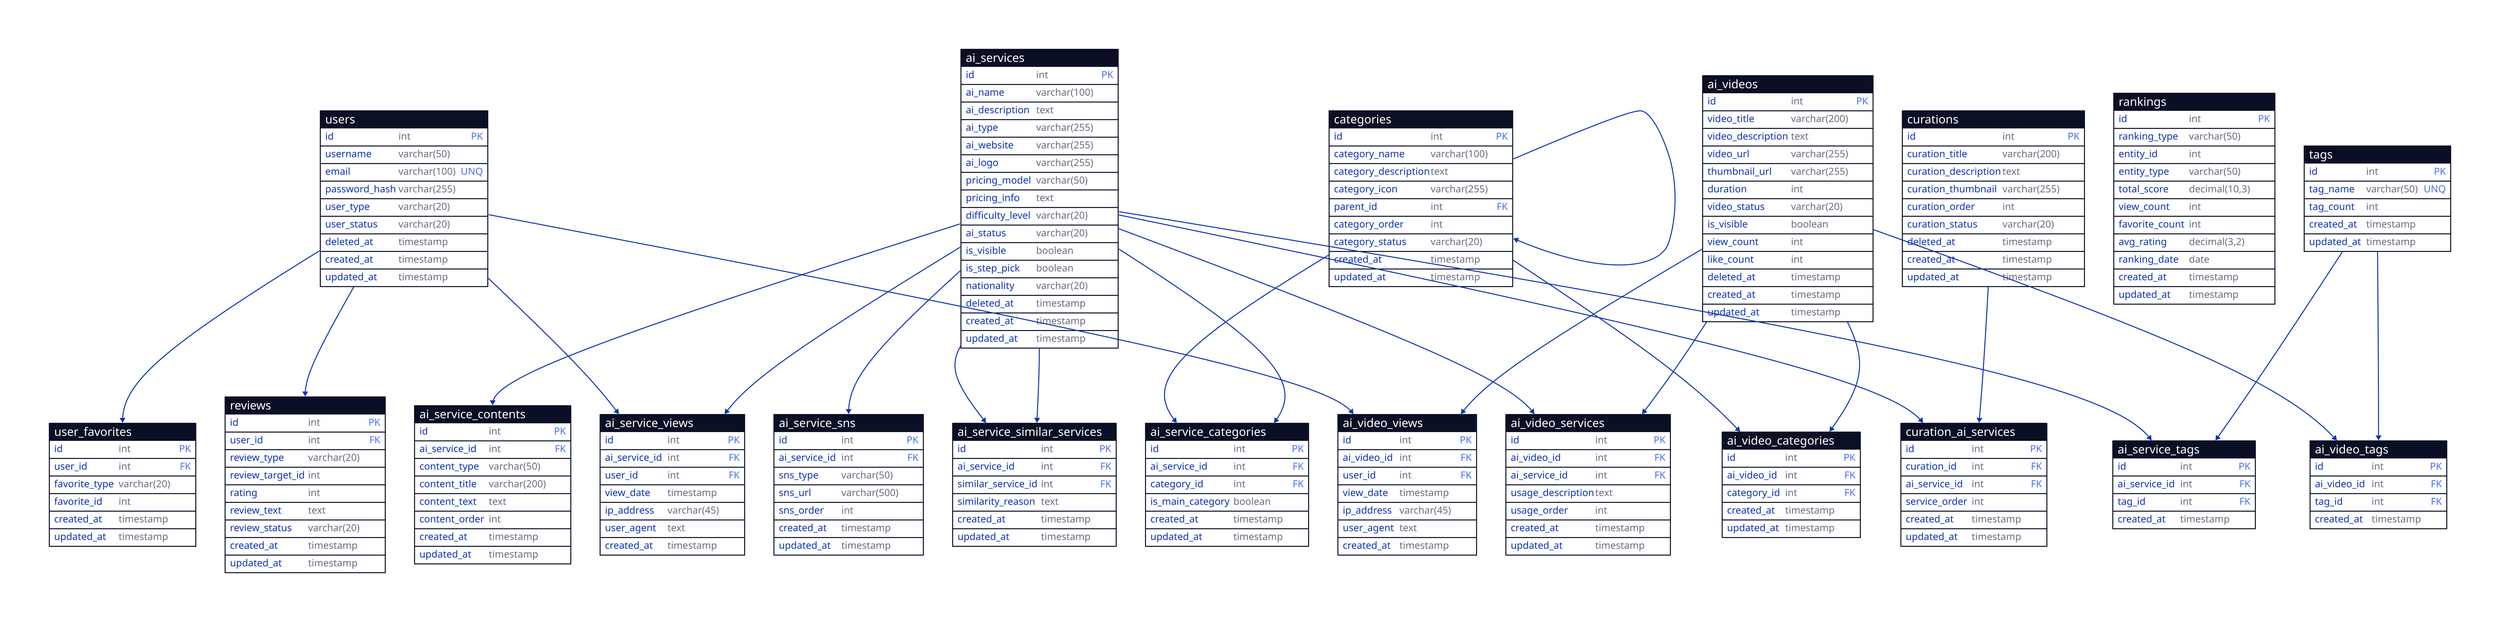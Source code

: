# StepAI API Database Schema - AI 서비스 소개 및 이용방법 추천 서비스

# Users 테이블 (회원)
users: {
  shape: sql_table
  id: int {constraint: primary_key}
  username: varchar(50) 
  email: varchar(100) {constraint: unique}
  password_hash: varchar(255)
  user_type: varchar(20) # member, admin
  user_status: varchar(20) # active, inactive, pending, deleted
  deleted_at: timestamp
  created_at: timestamp
  updated_at: timestamp
}

# AI Services 테이블 (AI 서비스)
ai_services: {
  shape: sql_table
  id: int {constraint: primary_key}
  ai_name: varchar(100)
  ai_description: text
  ai_type: varchar(255) # LLM, RAG, GPTs, Image_Generation, Video_Generation, etc.
  ai_website: varchar(255)
  ai_logo: varchar(255)
  pricing_model: varchar(50) # free, freemium, paid, subscription
  pricing_info: text
  difficulty_level: varchar(20) # beginner, intermediate, advanced
  ai_status: varchar(20) # active, inactive, pending, deleted
  is_visible: boolean # 사이트 노출여부
  is_step_pick: boolean # Step Pick 여부
  nationality: varchar(20)
  deleted_at: timestamp
  created_at: timestamp
  updated_at: timestamp
}

# AI Videos 테이블 (AI 영상)
ai_videos: {
  shape: sql_table
  id: int {constraint: primary_key}
  video_title: varchar(200)
  video_description: text
  video_url: varchar(255)
  thumbnail_url: varchar(255)
  duration: int # 초 단위
  video_status: varchar(20) # active, inactive, pending, deleted
  is_visible: boolean # 사이트 노출여부
  view_count: int
  like_count: int
  deleted_at: timestamp
  created_at: timestamp
  updated_at: timestamp
}

# Categories 테이블 (카테고리 - 메인/서브 구조)
categories: {
  shape: sql_table
  id: int {constraint: primary_key}
  category_name: varchar(100)
  category_description: text
  category_icon: varchar(255)
  parent_id: int {constraint: foreign_key} # 부모 카테고리 ID (NULL이면 메인 카테고리)
  category_order: int
  category_status: varchar(20) # active, inactive
  created_at: timestamp
  updated_at: timestamp
}

# Curations 테이블 (큐레이션)
curations: {
  shape: sql_table
  id: int {constraint: primary_key}
  curation_title: varchar(200)
  curation_description: text
  curation_thumbnail: varchar(255)
  curation_order: int
  curation_status: varchar(20) # active, inactive, pending, deleted
  deleted_at: timestamp
  created_at: timestamp
  updated_at: timestamp
}

# AI Service Categories 테이블 (AI 서비스-카테고리 관계)
ai_service_categories: {
  shape: sql_table
  id: int {constraint: primary_key}
  ai_service_id: int {constraint: foreign_key}
  category_id: int {constraint: foreign_key}
  is_main_category: boolean # 메인(대표) 카테고리 여부
  created_at: timestamp
  updated_at: timestamp
}

# AI Video Categories 테이블 (AI 영상-카테고리 관계)
ai_video_categories: {
  shape: sql_table
  id: int {constraint: primary_key}
  ai_video_id: int {constraint: foreign_key}
  category_id: int {constraint: foreign_key}
  created_at: timestamp
  updated_at: timestamp
}

# AI Video Services 테이블 (AI 영상에서 사용된 AI 서비스)
ai_video_services: {
  shape: sql_table
  id: int {constraint: primary_key}
  ai_video_id: int {constraint: foreign_key}
  ai_service_id: int {constraint: foreign_key}
  usage_description: text
  usage_order: int # 사용 순서
  created_at: timestamp
  updated_at: timestamp
}

# Curation AI Services 테이블 (큐레이션에 포함된 AI 서비스)
curation_ai_services: {
  shape: sql_table
  id: int {constraint: primary_key}
  curation_id: int {constraint: foreign_key}
  ai_service_id: int {constraint: foreign_key}
  service_order: int # 큐레이션 내 순서
  created_at: timestamp
  updated_at: timestamp
}

# User Favorites 테이블 (사용자 즐겨찾기)
user_favorites: {
  shape: sql_table
  id: int {constraint: primary_key}
  user_id: int {constraint: foreign_key}
  favorite_type: varchar(20) # ai_service, ai_video, curation
  favorite_id: int # AI 서비스, AI 영상, 큐레이션 ID
  created_at: timestamp
  updated_at: timestamp
}

# AI Service Views 테이블 (AI 서비스 조회 기록)
ai_service_views: {
  shape: sql_table
  id: int {constraint: primary_key}
  ai_service_id: int {constraint: foreign_key}
  user_id: int {constraint: foreign_key}
  view_date: timestamp
  ip_address: varchar(45)
  user_agent: text
  created_at: timestamp
}

# AI Video Views 테이블 (AI 영상 조회 기록)
ai_video_views: {
  shape: sql_table
  id: int {constraint: primary_key}
  ai_video_id: int {constraint: foreign_key}
  user_id: int {constraint: foreign_key}
  view_date: timestamp
  ip_address: varchar(45)
  user_agent: text
  created_at: timestamp
}

# Reviews 테이블 (리뷰)
reviews: {
  shape: sql_table
  id: int {constraint: primary_key}
  user_id: int {constraint: foreign_key}
  review_type: varchar(20) # ai_service, ai_video
  review_target_id: int # AI 서비스 또는 AI 영상 ID
  rating: int # 1-5
  review_text: text
  review_status: varchar(20) # active, hidden, deleted
  created_at: timestamp
  updated_at: timestamp
}

# AI Service Contents 테이블 (AI 서비스 콘텐츠)
ai_service_contents: {
  shape: sql_table
  id: int {constraint: primary_key}
  ai_service_id: int {constraint: foreign_key}
  content_type: varchar(50) # target_users, main_features, use_cases
  content_title: varchar(200)
  content_text: text
  content_order: int
  created_at: timestamp
  updated_at: timestamp
}

# AI Service SNS 테이블 (AI 서비스 SNS)
ai_service_sns: {
  shape: sql_table
  id: int {constraint: primary_key}
  ai_service_id: int {constraint: foreign_key}
  sns_type: varchar(50) # twitter, facebook, instagram, youtube, linkedin, etc.
  sns_url: varchar(500)
  sns_order: int
  created_at: timestamp
  updated_at: timestamp
}

# AI Service Similar Services 테이블 (유사 서비스)
ai_service_similar_services: {
  shape: sql_table
  id: int {constraint: primary_key}
  ai_service_id: int {constraint: foreign_key}
  similar_service_id: int {constraint: foreign_key}
  similarity_reason: text
  created_at: timestamp
  updated_at: timestamp
}

# Rankings 테이블 (랭킹 결과 저장)
rankings: {
  shape: sql_table
  id: int {constraint: primary_key}
  ranking_type: varchar(50) # ai_service, ai_video, category, curation
  entity_id: int
  entity_type: varchar(50) # ai_service_id, ai_video_id, category_id, curation_id
  total_score: decimal(10,3)
  view_count: int
  favorite_count: int
  avg_rating: decimal(3,2)
  ranking_date: date
  created_at: timestamp
  updated_at: timestamp
}

# Tags 테이블 (태그)
tags: {
  shape: sql_table
  id: int {constraint: primary_key}
  tag_name: varchar(50) {constraint: unique}
  tag_count: int # 사용 횟수
  created_at: timestamp
  updated_at: timestamp
}

# AI Service Tags 테이블 (AI 서비스-태그 관계)
ai_service_tags: {
  shape: sql_table
  id: int {constraint: primary_key}
  ai_service_id: int {constraint: foreign_key}
  tag_id: int {constraint: foreign_key}
  created_at: timestamp
}

# AI Video Tags 테이블 (AI 영상-태그 관계)
ai_video_tags: {
  shape: sql_table
  id: int {constraint: primary_key}
  ai_video_id: int {constraint: foreign_key}
  tag_id: int {constraint: foreign_key}
  created_at: timestamp
}

# 관계 정의
categories -> categories # 자기 참조 (parent_id)
ai_services -> ai_service_categories
categories -> ai_service_categories
ai_services -> ai_service_contents
ai_services -> ai_service_sns
ai_services -> ai_service_similar_services
ai_services -> ai_service_similar_services # similar_service_id
ai_videos -> ai_video_categories
categories -> ai_video_categories
ai_videos -> ai_video_services
ai_services -> ai_video_services
curations -> curation_ai_services
ai_services -> curation_ai_services
users -> user_favorites
ai_services -> ai_service_views
users -> ai_service_views
ai_videos -> ai_video_views
users -> ai_video_views
users -> reviews
tags -> ai_service_tags
ai_services -> ai_service_tags
tags -> ai_video_tags
ai_videos -> ai_video_tags